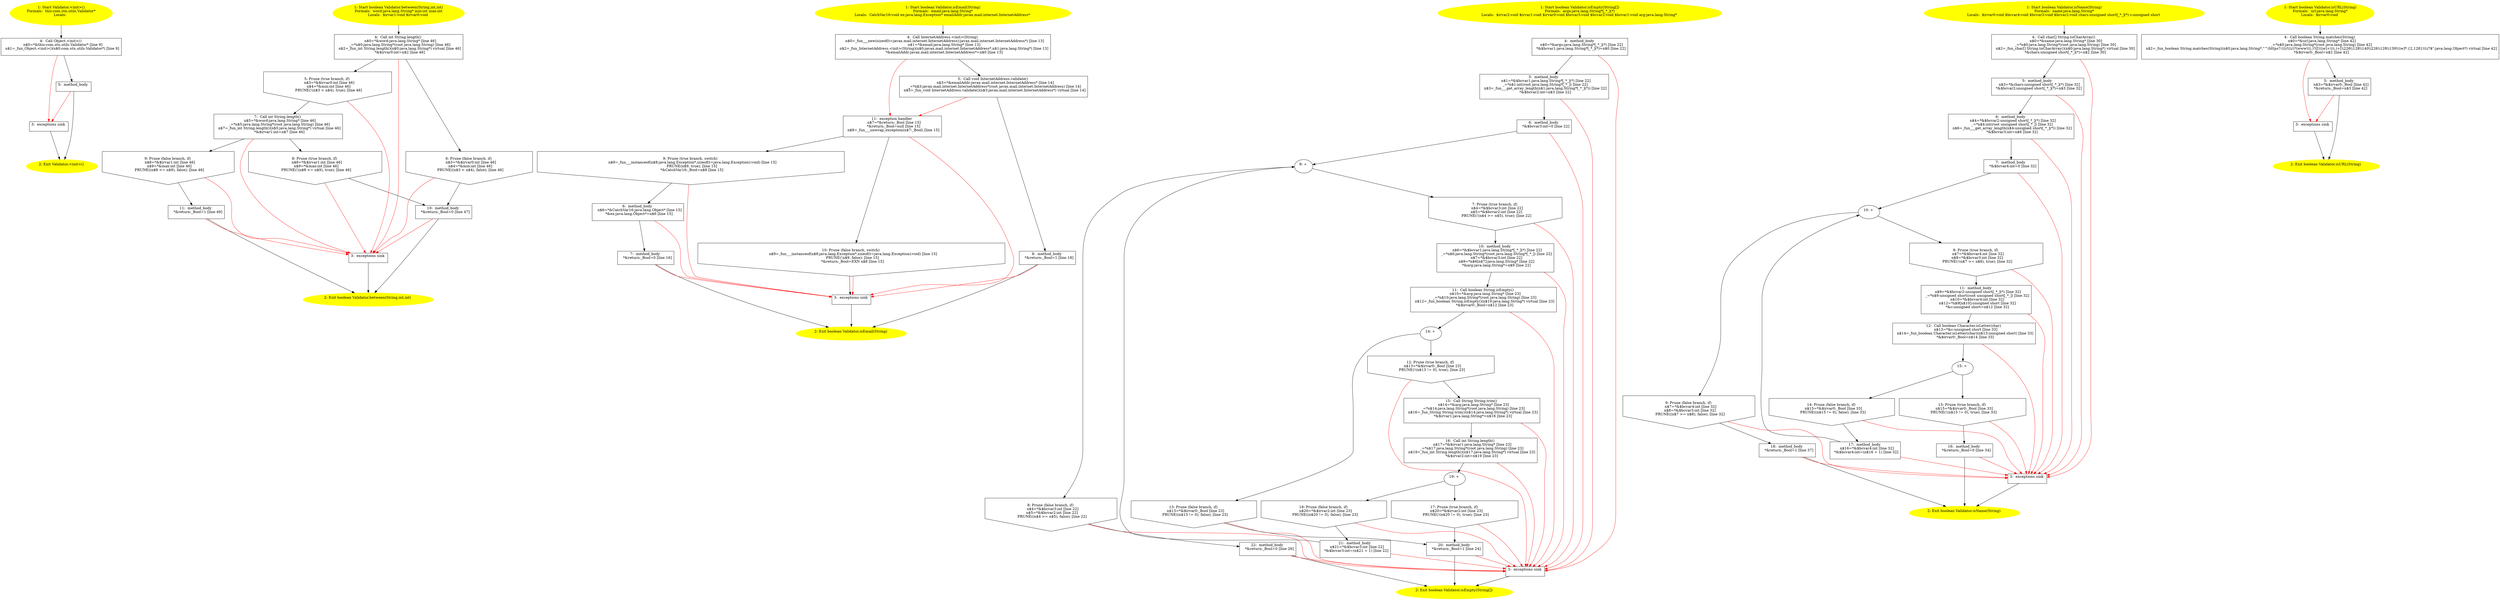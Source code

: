 /* @generated */
digraph cfg {
"com.stn.utils.Validator.<init>().27e854e078119e9faf9849443d98a945_1" [label="1: Start Validator.<init>()\nFormals:  this:com.stn.utils.Validator*\nLocals:  \n  " color=yellow style=filled]
	

	 "com.stn.utils.Validator.<init>().27e854e078119e9faf9849443d98a945_1" -> "com.stn.utils.Validator.<init>().27e854e078119e9faf9849443d98a945_4" ;
"com.stn.utils.Validator.<init>().27e854e078119e9faf9849443d98a945_2" [label="2: Exit Validator.<init>() \n  " color=yellow style=filled]
	

"com.stn.utils.Validator.<init>().27e854e078119e9faf9849443d98a945_3" [label="3:  exceptions sink \n  " shape="box"]
	

	 "com.stn.utils.Validator.<init>().27e854e078119e9faf9849443d98a945_3" -> "com.stn.utils.Validator.<init>().27e854e078119e9faf9849443d98a945_2" ;
"com.stn.utils.Validator.<init>().27e854e078119e9faf9849443d98a945_4" [label="4:  Call Object.<init>() \n   n$0=*&this:com.stn.utils.Validator* [line 9]\n  n$1=_fun_Object.<init>()(n$0:com.stn.utils.Validator*) [line 9]\n " shape="box"]
	

	 "com.stn.utils.Validator.<init>().27e854e078119e9faf9849443d98a945_4" -> "com.stn.utils.Validator.<init>().27e854e078119e9faf9849443d98a945_5" ;
	 "com.stn.utils.Validator.<init>().27e854e078119e9faf9849443d98a945_4" -> "com.stn.utils.Validator.<init>().27e854e078119e9faf9849443d98a945_3" [color="red" ];
"com.stn.utils.Validator.<init>().27e854e078119e9faf9849443d98a945_5" [label="5:  method_body \n  " shape="box"]
	

	 "com.stn.utils.Validator.<init>().27e854e078119e9faf9849443d98a945_5" -> "com.stn.utils.Validator.<init>().27e854e078119e9faf9849443d98a945_2" ;
	 "com.stn.utils.Validator.<init>().27e854e078119e9faf9849443d98a945_5" -> "com.stn.utils.Validator.<init>().27e854e078119e9faf9849443d98a945_3" [color="red" ];
"com.stn.utils.Validator.between(java.lang.String,int,int):boolean.bc200c801f07bac495c115a3672bd9c1_1" [label="1: Start boolean Validator.between(String,int,int)\nFormals:  word:java.lang.String* min:int max:int\nLocals:  $irvar1:void $irvar0:void \n  " color=yellow style=filled]
	

	 "com.stn.utils.Validator.between(java.lang.String,int,int):boolean.bc200c801f07bac495c115a3672bd9c1_1" -> "com.stn.utils.Validator.between(java.lang.String,int,int):boolean.bc200c801f07bac495c115a3672bd9c1_4" ;
"com.stn.utils.Validator.between(java.lang.String,int,int):boolean.bc200c801f07bac495c115a3672bd9c1_2" [label="2: Exit boolean Validator.between(String,int,int) \n  " color=yellow style=filled]
	

"com.stn.utils.Validator.between(java.lang.String,int,int):boolean.bc200c801f07bac495c115a3672bd9c1_3" [label="3:  exceptions sink \n  " shape="box"]
	

	 "com.stn.utils.Validator.between(java.lang.String,int,int):boolean.bc200c801f07bac495c115a3672bd9c1_3" -> "com.stn.utils.Validator.between(java.lang.String,int,int):boolean.bc200c801f07bac495c115a3672bd9c1_2" ;
"com.stn.utils.Validator.between(java.lang.String,int,int):boolean.bc200c801f07bac495c115a3672bd9c1_4" [label="4:  Call int String.length() \n   n$0=*&word:java.lang.String* [line 46]\n  _=*n$0:java.lang.String*(root java.lang.String) [line 46]\n  n$2=_fun_int String.length()(n$0:java.lang.String*) virtual [line 46]\n  *&$irvar0:int=n$2 [line 46]\n " shape="box"]
	

	 "com.stn.utils.Validator.between(java.lang.String,int,int):boolean.bc200c801f07bac495c115a3672bd9c1_4" -> "com.stn.utils.Validator.between(java.lang.String,int,int):boolean.bc200c801f07bac495c115a3672bd9c1_5" ;
	 "com.stn.utils.Validator.between(java.lang.String,int,int):boolean.bc200c801f07bac495c115a3672bd9c1_4" -> "com.stn.utils.Validator.between(java.lang.String,int,int):boolean.bc200c801f07bac495c115a3672bd9c1_6" ;
	 "com.stn.utils.Validator.between(java.lang.String,int,int):boolean.bc200c801f07bac495c115a3672bd9c1_4" -> "com.stn.utils.Validator.between(java.lang.String,int,int):boolean.bc200c801f07bac495c115a3672bd9c1_3" [color="red" ];
"com.stn.utils.Validator.between(java.lang.String,int,int):boolean.bc200c801f07bac495c115a3672bd9c1_5" [label="5: Prune (true branch, if) \n   n$3=*&$irvar0:int [line 46]\n  n$4=*&min:int [line 46]\n  PRUNE(!(n$3 < n$4), true); [line 46]\n " shape="invhouse"]
	

	 "com.stn.utils.Validator.between(java.lang.String,int,int):boolean.bc200c801f07bac495c115a3672bd9c1_5" -> "com.stn.utils.Validator.between(java.lang.String,int,int):boolean.bc200c801f07bac495c115a3672bd9c1_7" ;
	 "com.stn.utils.Validator.between(java.lang.String,int,int):boolean.bc200c801f07bac495c115a3672bd9c1_5" -> "com.stn.utils.Validator.between(java.lang.String,int,int):boolean.bc200c801f07bac495c115a3672bd9c1_3" [color="red" ];
"com.stn.utils.Validator.between(java.lang.String,int,int):boolean.bc200c801f07bac495c115a3672bd9c1_6" [label="6: Prune (false branch, if) \n   n$3=*&$irvar0:int [line 46]\n  n$4=*&min:int [line 46]\n  PRUNE((n$3 < n$4), false); [line 46]\n " shape="invhouse"]
	

	 "com.stn.utils.Validator.between(java.lang.String,int,int):boolean.bc200c801f07bac495c115a3672bd9c1_6" -> "com.stn.utils.Validator.between(java.lang.String,int,int):boolean.bc200c801f07bac495c115a3672bd9c1_10" ;
	 "com.stn.utils.Validator.between(java.lang.String,int,int):boolean.bc200c801f07bac495c115a3672bd9c1_6" -> "com.stn.utils.Validator.between(java.lang.String,int,int):boolean.bc200c801f07bac495c115a3672bd9c1_3" [color="red" ];
"com.stn.utils.Validator.between(java.lang.String,int,int):boolean.bc200c801f07bac495c115a3672bd9c1_7" [label="7:  Call int String.length() \n   n$5=*&word:java.lang.String* [line 46]\n  _=*n$5:java.lang.String*(root java.lang.String) [line 46]\n  n$7=_fun_int String.length()(n$5:java.lang.String*) virtual [line 46]\n  *&$irvar1:int=n$7 [line 46]\n " shape="box"]
	

	 "com.stn.utils.Validator.between(java.lang.String,int,int):boolean.bc200c801f07bac495c115a3672bd9c1_7" -> "com.stn.utils.Validator.between(java.lang.String,int,int):boolean.bc200c801f07bac495c115a3672bd9c1_8" ;
	 "com.stn.utils.Validator.between(java.lang.String,int,int):boolean.bc200c801f07bac495c115a3672bd9c1_7" -> "com.stn.utils.Validator.between(java.lang.String,int,int):boolean.bc200c801f07bac495c115a3672bd9c1_9" ;
	 "com.stn.utils.Validator.between(java.lang.String,int,int):boolean.bc200c801f07bac495c115a3672bd9c1_7" -> "com.stn.utils.Validator.between(java.lang.String,int,int):boolean.bc200c801f07bac495c115a3672bd9c1_3" [color="red" ];
"com.stn.utils.Validator.between(java.lang.String,int,int):boolean.bc200c801f07bac495c115a3672bd9c1_8" [label="8: Prune (true branch, if) \n   n$8=*&$irvar1:int [line 46]\n  n$9=*&max:int [line 46]\n  PRUNE(!(n$8 <= n$9), true); [line 46]\n " shape="invhouse"]
	

	 "com.stn.utils.Validator.between(java.lang.String,int,int):boolean.bc200c801f07bac495c115a3672bd9c1_8" -> "com.stn.utils.Validator.between(java.lang.String,int,int):boolean.bc200c801f07bac495c115a3672bd9c1_10" ;
	 "com.stn.utils.Validator.between(java.lang.String,int,int):boolean.bc200c801f07bac495c115a3672bd9c1_8" -> "com.stn.utils.Validator.between(java.lang.String,int,int):boolean.bc200c801f07bac495c115a3672bd9c1_3" [color="red" ];
"com.stn.utils.Validator.between(java.lang.String,int,int):boolean.bc200c801f07bac495c115a3672bd9c1_9" [label="9: Prune (false branch, if) \n   n$8=*&$irvar1:int [line 46]\n  n$9=*&max:int [line 46]\n  PRUNE((n$8 <= n$9), false); [line 46]\n " shape="invhouse"]
	

	 "com.stn.utils.Validator.between(java.lang.String,int,int):boolean.bc200c801f07bac495c115a3672bd9c1_9" -> "com.stn.utils.Validator.between(java.lang.String,int,int):boolean.bc200c801f07bac495c115a3672bd9c1_11" ;
	 "com.stn.utils.Validator.between(java.lang.String,int,int):boolean.bc200c801f07bac495c115a3672bd9c1_9" -> "com.stn.utils.Validator.between(java.lang.String,int,int):boolean.bc200c801f07bac495c115a3672bd9c1_3" [color="red" ];
"com.stn.utils.Validator.between(java.lang.String,int,int):boolean.bc200c801f07bac495c115a3672bd9c1_10" [label="10:  method_body \n   *&return:_Bool=0 [line 47]\n " shape="box"]
	

	 "com.stn.utils.Validator.between(java.lang.String,int,int):boolean.bc200c801f07bac495c115a3672bd9c1_10" -> "com.stn.utils.Validator.between(java.lang.String,int,int):boolean.bc200c801f07bac495c115a3672bd9c1_2" ;
	 "com.stn.utils.Validator.between(java.lang.String,int,int):boolean.bc200c801f07bac495c115a3672bd9c1_10" -> "com.stn.utils.Validator.between(java.lang.String,int,int):boolean.bc200c801f07bac495c115a3672bd9c1_3" [color="red" ];
"com.stn.utils.Validator.between(java.lang.String,int,int):boolean.bc200c801f07bac495c115a3672bd9c1_11" [label="11:  method_body \n   *&return:_Bool=1 [line 49]\n " shape="box"]
	

	 "com.stn.utils.Validator.between(java.lang.String,int,int):boolean.bc200c801f07bac495c115a3672bd9c1_11" -> "com.stn.utils.Validator.between(java.lang.String,int,int):boolean.bc200c801f07bac495c115a3672bd9c1_2" ;
	 "com.stn.utils.Validator.between(java.lang.String,int,int):boolean.bc200c801f07bac495c115a3672bd9c1_11" -> "com.stn.utils.Validator.between(java.lang.String,int,int):boolean.bc200c801f07bac495c115a3672bd9c1_3" [color="red" ];
"com.stn.utils.Validator.isEmail(java.lang.String):boolean.5e413e0e797186f84ef6c575bc715303_1" [label="1: Start boolean Validator.isEmail(String)\nFormals:  email:java.lang.String*\nLocals:  CatchVar16:void ex:java.lang.Exception* emailAddr:javax.mail.internet.InternetAddress* \n  " color=yellow style=filled]
	

	 "com.stn.utils.Validator.isEmail(java.lang.String):boolean.5e413e0e797186f84ef6c575bc715303_1" -> "com.stn.utils.Validator.isEmail(java.lang.String):boolean.5e413e0e797186f84ef6c575bc715303_4" ;
"com.stn.utils.Validator.isEmail(java.lang.String):boolean.5e413e0e797186f84ef6c575bc715303_2" [label="2: Exit boolean Validator.isEmail(String) \n  " color=yellow style=filled]
	

"com.stn.utils.Validator.isEmail(java.lang.String):boolean.5e413e0e797186f84ef6c575bc715303_3" [label="3:  exceptions sink \n  " shape="box"]
	

	 "com.stn.utils.Validator.isEmail(java.lang.String):boolean.5e413e0e797186f84ef6c575bc715303_3" -> "com.stn.utils.Validator.isEmail(java.lang.String):boolean.5e413e0e797186f84ef6c575bc715303_2" ;
"com.stn.utils.Validator.isEmail(java.lang.String):boolean.5e413e0e797186f84ef6c575bc715303_4" [label="4:  Call InternetAddress.<init>(String) \n   n$0=_fun___new(sizeof(t=javax.mail.internet.InternetAddress):javax.mail.internet.InternetAddress*) [line 13]\n  n$1=*&email:java.lang.String* [line 13]\n  n$2=_fun_InternetAddress.<init>(String)(n$0:javax.mail.internet.InternetAddress*,n$1:java.lang.String*) [line 13]\n  *&emailAddr:javax.mail.internet.InternetAddress*=n$0 [line 13]\n " shape="box"]
	

	 "com.stn.utils.Validator.isEmail(java.lang.String):boolean.5e413e0e797186f84ef6c575bc715303_4" -> "com.stn.utils.Validator.isEmail(java.lang.String):boolean.5e413e0e797186f84ef6c575bc715303_5" ;
	 "com.stn.utils.Validator.isEmail(java.lang.String):boolean.5e413e0e797186f84ef6c575bc715303_4" -> "com.stn.utils.Validator.isEmail(java.lang.String):boolean.5e413e0e797186f84ef6c575bc715303_11" [color="red" ];
"com.stn.utils.Validator.isEmail(java.lang.String):boolean.5e413e0e797186f84ef6c575bc715303_5" [label="5:  Call void InternetAddress.validate() \n   n$3=*&emailAddr:javax.mail.internet.InternetAddress* [line 14]\n  _=*n$3:javax.mail.internet.InternetAddress*(root javax.mail.internet.InternetAddress) [line 14]\n  n$5=_fun_void InternetAddress.validate()(n$3:javax.mail.internet.InternetAddress*) virtual [line 14]\n " shape="box"]
	

	 "com.stn.utils.Validator.isEmail(java.lang.String):boolean.5e413e0e797186f84ef6c575bc715303_5" -> "com.stn.utils.Validator.isEmail(java.lang.String):boolean.5e413e0e797186f84ef6c575bc715303_8" ;
	 "com.stn.utils.Validator.isEmail(java.lang.String):boolean.5e413e0e797186f84ef6c575bc715303_5" -> "com.stn.utils.Validator.isEmail(java.lang.String):boolean.5e413e0e797186f84ef6c575bc715303_11" [color="red" ];
"com.stn.utils.Validator.isEmail(java.lang.String):boolean.5e413e0e797186f84ef6c575bc715303_6" [label="6:  method_body \n   n$6=*&CatchVar16:java.lang.Object* [line 15]\n  *&ex:java.lang.Object*=n$6 [line 15]\n " shape="box"]
	

	 "com.stn.utils.Validator.isEmail(java.lang.String):boolean.5e413e0e797186f84ef6c575bc715303_6" -> "com.stn.utils.Validator.isEmail(java.lang.String):boolean.5e413e0e797186f84ef6c575bc715303_7" ;
	 "com.stn.utils.Validator.isEmail(java.lang.String):boolean.5e413e0e797186f84ef6c575bc715303_6" -> "com.stn.utils.Validator.isEmail(java.lang.String):boolean.5e413e0e797186f84ef6c575bc715303_3" [color="red" ];
"com.stn.utils.Validator.isEmail(java.lang.String):boolean.5e413e0e797186f84ef6c575bc715303_7" [label="7:  method_body \n   *&return:_Bool=0 [line 16]\n " shape="box"]
	

	 "com.stn.utils.Validator.isEmail(java.lang.String):boolean.5e413e0e797186f84ef6c575bc715303_7" -> "com.stn.utils.Validator.isEmail(java.lang.String):boolean.5e413e0e797186f84ef6c575bc715303_2" ;
	 "com.stn.utils.Validator.isEmail(java.lang.String):boolean.5e413e0e797186f84ef6c575bc715303_7" -> "com.stn.utils.Validator.isEmail(java.lang.String):boolean.5e413e0e797186f84ef6c575bc715303_3" [color="red" ];
"com.stn.utils.Validator.isEmail(java.lang.String):boolean.5e413e0e797186f84ef6c575bc715303_8" [label="8:  method_body \n   *&return:_Bool=1 [line 18]\n " shape="box"]
	

	 "com.stn.utils.Validator.isEmail(java.lang.String):boolean.5e413e0e797186f84ef6c575bc715303_8" -> "com.stn.utils.Validator.isEmail(java.lang.String):boolean.5e413e0e797186f84ef6c575bc715303_2" ;
	 "com.stn.utils.Validator.isEmail(java.lang.String):boolean.5e413e0e797186f84ef6c575bc715303_8" -> "com.stn.utils.Validator.isEmail(java.lang.String):boolean.5e413e0e797186f84ef6c575bc715303_3" [color="red" ];
"com.stn.utils.Validator.isEmail(java.lang.String):boolean.5e413e0e797186f84ef6c575bc715303_9" [label="9: Prune (true branch, switch) \n   n$9=_fun___instanceof(n$8:java.lang.Exception*,sizeof(t=java.lang.Exception):void) [line 15]\n  PRUNE(n$9, true); [line 15]\n  *&CatchVar16:_Bool=n$8 [line 15]\n " shape="invhouse"]
	

	 "com.stn.utils.Validator.isEmail(java.lang.String):boolean.5e413e0e797186f84ef6c575bc715303_9" -> "com.stn.utils.Validator.isEmail(java.lang.String):boolean.5e413e0e797186f84ef6c575bc715303_6" ;
	 "com.stn.utils.Validator.isEmail(java.lang.String):boolean.5e413e0e797186f84ef6c575bc715303_9" -> "com.stn.utils.Validator.isEmail(java.lang.String):boolean.5e413e0e797186f84ef6c575bc715303_3" [color="red" ];
"com.stn.utils.Validator.isEmail(java.lang.String):boolean.5e413e0e797186f84ef6c575bc715303_10" [label="10: Prune (false branch, switch) \n   n$9=_fun___instanceof(n$8:java.lang.Exception*,sizeof(t=java.lang.Exception):void) [line 15]\n  PRUNE(!n$9, false); [line 15]\n  *&return:_Bool=EXN n$8 [line 15]\n " shape="invhouse"]
	

	 "com.stn.utils.Validator.isEmail(java.lang.String):boolean.5e413e0e797186f84ef6c575bc715303_10" -> "com.stn.utils.Validator.isEmail(java.lang.String):boolean.5e413e0e797186f84ef6c575bc715303_3" ;
	 "com.stn.utils.Validator.isEmail(java.lang.String):boolean.5e413e0e797186f84ef6c575bc715303_10" -> "com.stn.utils.Validator.isEmail(java.lang.String):boolean.5e413e0e797186f84ef6c575bc715303_3" [color="red" ];
"com.stn.utils.Validator.isEmail(java.lang.String):boolean.5e413e0e797186f84ef6c575bc715303_11" [label="11:  exception handler \n   n$7=*&return:_Bool [line 15]\n  *&return:_Bool=null [line 15]\n  n$8=_fun___unwrap_exception(n$7:_Bool) [line 15]\n " shape="box"]
	

	 "com.stn.utils.Validator.isEmail(java.lang.String):boolean.5e413e0e797186f84ef6c575bc715303_11" -> "com.stn.utils.Validator.isEmail(java.lang.String):boolean.5e413e0e797186f84ef6c575bc715303_9" ;
	 "com.stn.utils.Validator.isEmail(java.lang.String):boolean.5e413e0e797186f84ef6c575bc715303_11" -> "com.stn.utils.Validator.isEmail(java.lang.String):boolean.5e413e0e797186f84ef6c575bc715303_10" ;
	 "com.stn.utils.Validator.isEmail(java.lang.String):boolean.5e413e0e797186f84ef6c575bc715303_11" -> "com.stn.utils.Validator.isEmail(java.lang.String):boolean.5e413e0e797186f84ef6c575bc715303_3" [color="red" ];
"com.stn.utils.Validator.isEmpty(java.lang.String[]):boolean.a28d2968b4cb7c1f440223df98a913c8_1" [label="1: Start boolean Validator.isEmpty(String[])\nFormals:  args:java.lang.String*[_*_](*)\nLocals:  $irvar2:void $irvar1:void $irvar0:void $bcvar3:void $bcvar2:void $bcvar1:void arg:java.lang.String* \n  " color=yellow style=filled]
	

	 "com.stn.utils.Validator.isEmpty(java.lang.String[]):boolean.a28d2968b4cb7c1f440223df98a913c8_1" -> "com.stn.utils.Validator.isEmpty(java.lang.String[]):boolean.a28d2968b4cb7c1f440223df98a913c8_4" ;
"com.stn.utils.Validator.isEmpty(java.lang.String[]):boolean.a28d2968b4cb7c1f440223df98a913c8_2" [label="2: Exit boolean Validator.isEmpty(String[]) \n  " color=yellow style=filled]
	

"com.stn.utils.Validator.isEmpty(java.lang.String[]):boolean.a28d2968b4cb7c1f440223df98a913c8_3" [label="3:  exceptions sink \n  " shape="box"]
	

	 "com.stn.utils.Validator.isEmpty(java.lang.String[]):boolean.a28d2968b4cb7c1f440223df98a913c8_3" -> "com.stn.utils.Validator.isEmpty(java.lang.String[]):boolean.a28d2968b4cb7c1f440223df98a913c8_2" ;
"com.stn.utils.Validator.isEmpty(java.lang.String[]):boolean.a28d2968b4cb7c1f440223df98a913c8_4" [label="4:  method_body \n   n$0=*&args:java.lang.String*[_*_](*) [line 22]\n  *&$bcvar1:java.lang.String*[_*_](*)=n$0 [line 22]\n " shape="box"]
	

	 "com.stn.utils.Validator.isEmpty(java.lang.String[]):boolean.a28d2968b4cb7c1f440223df98a913c8_4" -> "com.stn.utils.Validator.isEmpty(java.lang.String[]):boolean.a28d2968b4cb7c1f440223df98a913c8_5" ;
	 "com.stn.utils.Validator.isEmpty(java.lang.String[]):boolean.a28d2968b4cb7c1f440223df98a913c8_4" -> "com.stn.utils.Validator.isEmpty(java.lang.String[]):boolean.a28d2968b4cb7c1f440223df98a913c8_3" [color="red" ];
"com.stn.utils.Validator.isEmpty(java.lang.String[]):boolean.a28d2968b4cb7c1f440223df98a913c8_5" [label="5:  method_body \n   n$1=*&$bcvar1:java.lang.String*[_*_](*) [line 22]\n  _=*n$1:int(root java.lang.String*[_*_]) [line 22]\n  n$3=_fun___get_array_length(n$1:java.lang.String*[_*_](*)) [line 22]\n  *&$bcvar2:int=n$3 [line 22]\n " shape="box"]
	

	 "com.stn.utils.Validator.isEmpty(java.lang.String[]):boolean.a28d2968b4cb7c1f440223df98a913c8_5" -> "com.stn.utils.Validator.isEmpty(java.lang.String[]):boolean.a28d2968b4cb7c1f440223df98a913c8_6" ;
	 "com.stn.utils.Validator.isEmpty(java.lang.String[]):boolean.a28d2968b4cb7c1f440223df98a913c8_5" -> "com.stn.utils.Validator.isEmpty(java.lang.String[]):boolean.a28d2968b4cb7c1f440223df98a913c8_3" [color="red" ];
"com.stn.utils.Validator.isEmpty(java.lang.String[]):boolean.a28d2968b4cb7c1f440223df98a913c8_6" [label="6:  method_body \n   *&$bcvar3:int=0 [line 22]\n " shape="box"]
	

	 "com.stn.utils.Validator.isEmpty(java.lang.String[]):boolean.a28d2968b4cb7c1f440223df98a913c8_6" -> "com.stn.utils.Validator.isEmpty(java.lang.String[]):boolean.a28d2968b4cb7c1f440223df98a913c8_9" ;
	 "com.stn.utils.Validator.isEmpty(java.lang.String[]):boolean.a28d2968b4cb7c1f440223df98a913c8_6" -> "com.stn.utils.Validator.isEmpty(java.lang.String[]):boolean.a28d2968b4cb7c1f440223df98a913c8_3" [color="red" ];
"com.stn.utils.Validator.isEmpty(java.lang.String[]):boolean.a28d2968b4cb7c1f440223df98a913c8_7" [label="7: Prune (true branch, if) \n   n$4=*&$bcvar3:int [line 22]\n  n$5=*&$bcvar2:int [line 22]\n  PRUNE(!(n$4 >= n$5), true); [line 22]\n " shape="invhouse"]
	

	 "com.stn.utils.Validator.isEmpty(java.lang.String[]):boolean.a28d2968b4cb7c1f440223df98a913c8_7" -> "com.stn.utils.Validator.isEmpty(java.lang.String[]):boolean.a28d2968b4cb7c1f440223df98a913c8_10" ;
	 "com.stn.utils.Validator.isEmpty(java.lang.String[]):boolean.a28d2968b4cb7c1f440223df98a913c8_7" -> "com.stn.utils.Validator.isEmpty(java.lang.String[]):boolean.a28d2968b4cb7c1f440223df98a913c8_3" [color="red" ];
"com.stn.utils.Validator.isEmpty(java.lang.String[]):boolean.a28d2968b4cb7c1f440223df98a913c8_8" [label="8: Prune (false branch, if) \n   n$4=*&$bcvar3:int [line 22]\n  n$5=*&$bcvar2:int [line 22]\n  PRUNE((n$4 >= n$5), false); [line 22]\n " shape="invhouse"]
	

	 "com.stn.utils.Validator.isEmpty(java.lang.String[]):boolean.a28d2968b4cb7c1f440223df98a913c8_8" -> "com.stn.utils.Validator.isEmpty(java.lang.String[]):boolean.a28d2968b4cb7c1f440223df98a913c8_22" ;
	 "com.stn.utils.Validator.isEmpty(java.lang.String[]):boolean.a28d2968b4cb7c1f440223df98a913c8_8" -> "com.stn.utils.Validator.isEmpty(java.lang.String[]):boolean.a28d2968b4cb7c1f440223df98a913c8_3" [color="red" ];
"com.stn.utils.Validator.isEmpty(java.lang.String[]):boolean.a28d2968b4cb7c1f440223df98a913c8_9" [label="9: + \n  " ]
	

	 "com.stn.utils.Validator.isEmpty(java.lang.String[]):boolean.a28d2968b4cb7c1f440223df98a913c8_9" -> "com.stn.utils.Validator.isEmpty(java.lang.String[]):boolean.a28d2968b4cb7c1f440223df98a913c8_7" ;
	 "com.stn.utils.Validator.isEmpty(java.lang.String[]):boolean.a28d2968b4cb7c1f440223df98a913c8_9" -> "com.stn.utils.Validator.isEmpty(java.lang.String[]):boolean.a28d2968b4cb7c1f440223df98a913c8_8" ;
"com.stn.utils.Validator.isEmpty(java.lang.String[]):boolean.a28d2968b4cb7c1f440223df98a913c8_10" [label="10:  method_body \n   n$6=*&$bcvar1:java.lang.String*[_*_](*) [line 22]\n  _=*n$6:java.lang.String*(root java.lang.String*[_*_]) [line 22]\n  n$7=*&$bcvar3:int [line 22]\n  n$9=*n$6[n$7]:java.lang.String* [line 22]\n  *&arg:java.lang.String*=n$9 [line 22]\n " shape="box"]
	

	 "com.stn.utils.Validator.isEmpty(java.lang.String[]):boolean.a28d2968b4cb7c1f440223df98a913c8_10" -> "com.stn.utils.Validator.isEmpty(java.lang.String[]):boolean.a28d2968b4cb7c1f440223df98a913c8_11" ;
	 "com.stn.utils.Validator.isEmpty(java.lang.String[]):boolean.a28d2968b4cb7c1f440223df98a913c8_10" -> "com.stn.utils.Validator.isEmpty(java.lang.String[]):boolean.a28d2968b4cb7c1f440223df98a913c8_3" [color="red" ];
"com.stn.utils.Validator.isEmpty(java.lang.String[]):boolean.a28d2968b4cb7c1f440223df98a913c8_11" [label="11:  Call boolean String.isEmpty() \n   n$10=*&arg:java.lang.String* [line 23]\n  _=*n$10:java.lang.String*(root java.lang.String) [line 23]\n  n$12=_fun_boolean String.isEmpty()(n$10:java.lang.String*) virtual [line 23]\n  *&$irvar0:_Bool=n$12 [line 23]\n " shape="box"]
	

	 "com.stn.utils.Validator.isEmpty(java.lang.String[]):boolean.a28d2968b4cb7c1f440223df98a913c8_11" -> "com.stn.utils.Validator.isEmpty(java.lang.String[]):boolean.a28d2968b4cb7c1f440223df98a913c8_14" ;
	 "com.stn.utils.Validator.isEmpty(java.lang.String[]):boolean.a28d2968b4cb7c1f440223df98a913c8_11" -> "com.stn.utils.Validator.isEmpty(java.lang.String[]):boolean.a28d2968b4cb7c1f440223df98a913c8_3" [color="red" ];
"com.stn.utils.Validator.isEmpty(java.lang.String[]):boolean.a28d2968b4cb7c1f440223df98a913c8_12" [label="12: Prune (true branch, if) \n   n$13=*&$irvar0:_Bool [line 23]\n  PRUNE(!(n$13 != 0), true); [line 23]\n " shape="invhouse"]
	

	 "com.stn.utils.Validator.isEmpty(java.lang.String[]):boolean.a28d2968b4cb7c1f440223df98a913c8_12" -> "com.stn.utils.Validator.isEmpty(java.lang.String[]):boolean.a28d2968b4cb7c1f440223df98a913c8_15" ;
	 "com.stn.utils.Validator.isEmpty(java.lang.String[]):boolean.a28d2968b4cb7c1f440223df98a913c8_12" -> "com.stn.utils.Validator.isEmpty(java.lang.String[]):boolean.a28d2968b4cb7c1f440223df98a913c8_3" [color="red" ];
"com.stn.utils.Validator.isEmpty(java.lang.String[]):boolean.a28d2968b4cb7c1f440223df98a913c8_13" [label="13: Prune (false branch, if) \n   n$13=*&$irvar0:_Bool [line 23]\n  PRUNE((n$13 != 0), false); [line 23]\n " shape="invhouse"]
	

	 "com.stn.utils.Validator.isEmpty(java.lang.String[]):boolean.a28d2968b4cb7c1f440223df98a913c8_13" -> "com.stn.utils.Validator.isEmpty(java.lang.String[]):boolean.a28d2968b4cb7c1f440223df98a913c8_20" ;
	 "com.stn.utils.Validator.isEmpty(java.lang.String[]):boolean.a28d2968b4cb7c1f440223df98a913c8_13" -> "com.stn.utils.Validator.isEmpty(java.lang.String[]):boolean.a28d2968b4cb7c1f440223df98a913c8_3" [color="red" ];
"com.stn.utils.Validator.isEmpty(java.lang.String[]):boolean.a28d2968b4cb7c1f440223df98a913c8_14" [label="14: + \n  " ]
	

	 "com.stn.utils.Validator.isEmpty(java.lang.String[]):boolean.a28d2968b4cb7c1f440223df98a913c8_14" -> "com.stn.utils.Validator.isEmpty(java.lang.String[]):boolean.a28d2968b4cb7c1f440223df98a913c8_12" ;
	 "com.stn.utils.Validator.isEmpty(java.lang.String[]):boolean.a28d2968b4cb7c1f440223df98a913c8_14" -> "com.stn.utils.Validator.isEmpty(java.lang.String[]):boolean.a28d2968b4cb7c1f440223df98a913c8_13" ;
"com.stn.utils.Validator.isEmpty(java.lang.String[]):boolean.a28d2968b4cb7c1f440223df98a913c8_15" [label="15:  Call String String.trim() \n   n$14=*&arg:java.lang.String* [line 23]\n  _=*n$14:java.lang.String*(root java.lang.String) [line 23]\n  n$16=_fun_String String.trim()(n$14:java.lang.String*) virtual [line 23]\n  *&$irvar1:java.lang.String*=n$16 [line 23]\n " shape="box"]
	

	 "com.stn.utils.Validator.isEmpty(java.lang.String[]):boolean.a28d2968b4cb7c1f440223df98a913c8_15" -> "com.stn.utils.Validator.isEmpty(java.lang.String[]):boolean.a28d2968b4cb7c1f440223df98a913c8_16" ;
	 "com.stn.utils.Validator.isEmpty(java.lang.String[]):boolean.a28d2968b4cb7c1f440223df98a913c8_15" -> "com.stn.utils.Validator.isEmpty(java.lang.String[]):boolean.a28d2968b4cb7c1f440223df98a913c8_3" [color="red" ];
"com.stn.utils.Validator.isEmpty(java.lang.String[]):boolean.a28d2968b4cb7c1f440223df98a913c8_16" [label="16:  Call int String.length() \n   n$17=*&$irvar1:java.lang.String* [line 23]\n  _=*n$17:java.lang.String*(root java.lang.String) [line 23]\n  n$19=_fun_int String.length()(n$17:java.lang.String*) virtual [line 23]\n  *&$irvar2:int=n$19 [line 23]\n " shape="box"]
	

	 "com.stn.utils.Validator.isEmpty(java.lang.String[]):boolean.a28d2968b4cb7c1f440223df98a913c8_16" -> "com.stn.utils.Validator.isEmpty(java.lang.String[]):boolean.a28d2968b4cb7c1f440223df98a913c8_19" ;
	 "com.stn.utils.Validator.isEmpty(java.lang.String[]):boolean.a28d2968b4cb7c1f440223df98a913c8_16" -> "com.stn.utils.Validator.isEmpty(java.lang.String[]):boolean.a28d2968b4cb7c1f440223df98a913c8_3" [color="red" ];
"com.stn.utils.Validator.isEmpty(java.lang.String[]):boolean.a28d2968b4cb7c1f440223df98a913c8_17" [label="17: Prune (true branch, if) \n   n$20=*&$irvar2:int [line 23]\n  PRUNE(!(n$20 != 0), true); [line 23]\n " shape="invhouse"]
	

	 "com.stn.utils.Validator.isEmpty(java.lang.String[]):boolean.a28d2968b4cb7c1f440223df98a913c8_17" -> "com.stn.utils.Validator.isEmpty(java.lang.String[]):boolean.a28d2968b4cb7c1f440223df98a913c8_20" ;
	 "com.stn.utils.Validator.isEmpty(java.lang.String[]):boolean.a28d2968b4cb7c1f440223df98a913c8_17" -> "com.stn.utils.Validator.isEmpty(java.lang.String[]):boolean.a28d2968b4cb7c1f440223df98a913c8_3" [color="red" ];
"com.stn.utils.Validator.isEmpty(java.lang.String[]):boolean.a28d2968b4cb7c1f440223df98a913c8_18" [label="18: Prune (false branch, if) \n   n$20=*&$irvar2:int [line 23]\n  PRUNE((n$20 != 0), false); [line 23]\n " shape="invhouse"]
	

	 "com.stn.utils.Validator.isEmpty(java.lang.String[]):boolean.a28d2968b4cb7c1f440223df98a913c8_18" -> "com.stn.utils.Validator.isEmpty(java.lang.String[]):boolean.a28d2968b4cb7c1f440223df98a913c8_21" ;
	 "com.stn.utils.Validator.isEmpty(java.lang.String[]):boolean.a28d2968b4cb7c1f440223df98a913c8_18" -> "com.stn.utils.Validator.isEmpty(java.lang.String[]):boolean.a28d2968b4cb7c1f440223df98a913c8_3" [color="red" ];
"com.stn.utils.Validator.isEmpty(java.lang.String[]):boolean.a28d2968b4cb7c1f440223df98a913c8_19" [label="19: + \n  " ]
	

	 "com.stn.utils.Validator.isEmpty(java.lang.String[]):boolean.a28d2968b4cb7c1f440223df98a913c8_19" -> "com.stn.utils.Validator.isEmpty(java.lang.String[]):boolean.a28d2968b4cb7c1f440223df98a913c8_17" ;
	 "com.stn.utils.Validator.isEmpty(java.lang.String[]):boolean.a28d2968b4cb7c1f440223df98a913c8_19" -> "com.stn.utils.Validator.isEmpty(java.lang.String[]):boolean.a28d2968b4cb7c1f440223df98a913c8_18" ;
"com.stn.utils.Validator.isEmpty(java.lang.String[]):boolean.a28d2968b4cb7c1f440223df98a913c8_20" [label="20:  method_body \n   *&return:_Bool=1 [line 24]\n " shape="box"]
	

	 "com.stn.utils.Validator.isEmpty(java.lang.String[]):boolean.a28d2968b4cb7c1f440223df98a913c8_20" -> "com.stn.utils.Validator.isEmpty(java.lang.String[]):boolean.a28d2968b4cb7c1f440223df98a913c8_2" ;
	 "com.stn.utils.Validator.isEmpty(java.lang.String[]):boolean.a28d2968b4cb7c1f440223df98a913c8_20" -> "com.stn.utils.Validator.isEmpty(java.lang.String[]):boolean.a28d2968b4cb7c1f440223df98a913c8_3" [color="red" ];
"com.stn.utils.Validator.isEmpty(java.lang.String[]):boolean.a28d2968b4cb7c1f440223df98a913c8_21" [label="21:  method_body \n   n$21=*&$bcvar3:int [line 22]\n  *&$bcvar3:int=(n$21 + 1) [line 22]\n " shape="box"]
	

	 "com.stn.utils.Validator.isEmpty(java.lang.String[]):boolean.a28d2968b4cb7c1f440223df98a913c8_21" -> "com.stn.utils.Validator.isEmpty(java.lang.String[]):boolean.a28d2968b4cb7c1f440223df98a913c8_9" ;
	 "com.stn.utils.Validator.isEmpty(java.lang.String[]):boolean.a28d2968b4cb7c1f440223df98a913c8_21" -> "com.stn.utils.Validator.isEmpty(java.lang.String[]):boolean.a28d2968b4cb7c1f440223df98a913c8_3" [color="red" ];
"com.stn.utils.Validator.isEmpty(java.lang.String[]):boolean.a28d2968b4cb7c1f440223df98a913c8_22" [label="22:  method_body \n   *&return:_Bool=0 [line 26]\n " shape="box"]
	

	 "com.stn.utils.Validator.isEmpty(java.lang.String[]):boolean.a28d2968b4cb7c1f440223df98a913c8_22" -> "com.stn.utils.Validator.isEmpty(java.lang.String[]):boolean.a28d2968b4cb7c1f440223df98a913c8_2" ;
	 "com.stn.utils.Validator.isEmpty(java.lang.String[]):boolean.a28d2968b4cb7c1f440223df98a913c8_22" -> "com.stn.utils.Validator.isEmpty(java.lang.String[]):boolean.a28d2968b4cb7c1f440223df98a913c8_3" [color="red" ];
"com.stn.utils.Validator.isName(java.lang.String):boolean.b06aabe3411447be966716216c4d218b_1" [label="1: Start boolean Validator.isName(String)\nFormals:  name:java.lang.String*\nLocals:  $irvar0:void $bcvar4:void $bcvar3:void $bcvar2:void chars:unsigned short[_*_](*) c:unsigned short \n  " color=yellow style=filled]
	

	 "com.stn.utils.Validator.isName(java.lang.String):boolean.b06aabe3411447be966716216c4d218b_1" -> "com.stn.utils.Validator.isName(java.lang.String):boolean.b06aabe3411447be966716216c4d218b_4" ;
"com.stn.utils.Validator.isName(java.lang.String):boolean.b06aabe3411447be966716216c4d218b_2" [label="2: Exit boolean Validator.isName(String) \n  " color=yellow style=filled]
	

"com.stn.utils.Validator.isName(java.lang.String):boolean.b06aabe3411447be966716216c4d218b_3" [label="3:  exceptions sink \n  " shape="box"]
	

	 "com.stn.utils.Validator.isName(java.lang.String):boolean.b06aabe3411447be966716216c4d218b_3" -> "com.stn.utils.Validator.isName(java.lang.String):boolean.b06aabe3411447be966716216c4d218b_2" ;
"com.stn.utils.Validator.isName(java.lang.String):boolean.b06aabe3411447be966716216c4d218b_4" [label="4:  Call char[] String.toCharArray() \n   n$0=*&name:java.lang.String* [line 30]\n  _=*n$0:java.lang.String*(root java.lang.String) [line 30]\n  n$2=_fun_char[] String.toCharArray()(n$0:java.lang.String*) virtual [line 30]\n  *&chars:unsigned short[_*_](*)=n$2 [line 30]\n " shape="box"]
	

	 "com.stn.utils.Validator.isName(java.lang.String):boolean.b06aabe3411447be966716216c4d218b_4" -> "com.stn.utils.Validator.isName(java.lang.String):boolean.b06aabe3411447be966716216c4d218b_5" ;
	 "com.stn.utils.Validator.isName(java.lang.String):boolean.b06aabe3411447be966716216c4d218b_4" -> "com.stn.utils.Validator.isName(java.lang.String):boolean.b06aabe3411447be966716216c4d218b_3" [color="red" ];
"com.stn.utils.Validator.isName(java.lang.String):boolean.b06aabe3411447be966716216c4d218b_5" [label="5:  method_body \n   n$3=*&chars:unsigned short[_*_](*) [line 32]\n  *&$bcvar2:unsigned short[_*_](*)=n$3 [line 32]\n " shape="box"]
	

	 "com.stn.utils.Validator.isName(java.lang.String):boolean.b06aabe3411447be966716216c4d218b_5" -> "com.stn.utils.Validator.isName(java.lang.String):boolean.b06aabe3411447be966716216c4d218b_6" ;
	 "com.stn.utils.Validator.isName(java.lang.String):boolean.b06aabe3411447be966716216c4d218b_5" -> "com.stn.utils.Validator.isName(java.lang.String):boolean.b06aabe3411447be966716216c4d218b_3" [color="red" ];
"com.stn.utils.Validator.isName(java.lang.String):boolean.b06aabe3411447be966716216c4d218b_6" [label="6:  method_body \n   n$4=*&$bcvar2:unsigned short[_*_](*) [line 32]\n  _=*n$4:int(root unsigned short[_*_]) [line 32]\n  n$6=_fun___get_array_length(n$4:unsigned short[_*_](*)) [line 32]\n  *&$bcvar3:int=n$6 [line 32]\n " shape="box"]
	

	 "com.stn.utils.Validator.isName(java.lang.String):boolean.b06aabe3411447be966716216c4d218b_6" -> "com.stn.utils.Validator.isName(java.lang.String):boolean.b06aabe3411447be966716216c4d218b_7" ;
	 "com.stn.utils.Validator.isName(java.lang.String):boolean.b06aabe3411447be966716216c4d218b_6" -> "com.stn.utils.Validator.isName(java.lang.String):boolean.b06aabe3411447be966716216c4d218b_3" [color="red" ];
"com.stn.utils.Validator.isName(java.lang.String):boolean.b06aabe3411447be966716216c4d218b_7" [label="7:  method_body \n   *&$bcvar4:int=0 [line 32]\n " shape="box"]
	

	 "com.stn.utils.Validator.isName(java.lang.String):boolean.b06aabe3411447be966716216c4d218b_7" -> "com.stn.utils.Validator.isName(java.lang.String):boolean.b06aabe3411447be966716216c4d218b_10" ;
	 "com.stn.utils.Validator.isName(java.lang.String):boolean.b06aabe3411447be966716216c4d218b_7" -> "com.stn.utils.Validator.isName(java.lang.String):boolean.b06aabe3411447be966716216c4d218b_3" [color="red" ];
"com.stn.utils.Validator.isName(java.lang.String):boolean.b06aabe3411447be966716216c4d218b_8" [label="8: Prune (true branch, if) \n   n$7=*&$bcvar4:int [line 32]\n  n$8=*&$bcvar3:int [line 32]\n  PRUNE(!(n$7 >= n$8), true); [line 32]\n " shape="invhouse"]
	

	 "com.stn.utils.Validator.isName(java.lang.String):boolean.b06aabe3411447be966716216c4d218b_8" -> "com.stn.utils.Validator.isName(java.lang.String):boolean.b06aabe3411447be966716216c4d218b_11" ;
	 "com.stn.utils.Validator.isName(java.lang.String):boolean.b06aabe3411447be966716216c4d218b_8" -> "com.stn.utils.Validator.isName(java.lang.String):boolean.b06aabe3411447be966716216c4d218b_3" [color="red" ];
"com.stn.utils.Validator.isName(java.lang.String):boolean.b06aabe3411447be966716216c4d218b_9" [label="9: Prune (false branch, if) \n   n$7=*&$bcvar4:int [line 32]\n  n$8=*&$bcvar3:int [line 32]\n  PRUNE((n$7 >= n$8), false); [line 32]\n " shape="invhouse"]
	

	 "com.stn.utils.Validator.isName(java.lang.String):boolean.b06aabe3411447be966716216c4d218b_9" -> "com.stn.utils.Validator.isName(java.lang.String):boolean.b06aabe3411447be966716216c4d218b_18" ;
	 "com.stn.utils.Validator.isName(java.lang.String):boolean.b06aabe3411447be966716216c4d218b_9" -> "com.stn.utils.Validator.isName(java.lang.String):boolean.b06aabe3411447be966716216c4d218b_3" [color="red" ];
"com.stn.utils.Validator.isName(java.lang.String):boolean.b06aabe3411447be966716216c4d218b_10" [label="10: + \n  " ]
	

	 "com.stn.utils.Validator.isName(java.lang.String):boolean.b06aabe3411447be966716216c4d218b_10" -> "com.stn.utils.Validator.isName(java.lang.String):boolean.b06aabe3411447be966716216c4d218b_8" ;
	 "com.stn.utils.Validator.isName(java.lang.String):boolean.b06aabe3411447be966716216c4d218b_10" -> "com.stn.utils.Validator.isName(java.lang.String):boolean.b06aabe3411447be966716216c4d218b_9" ;
"com.stn.utils.Validator.isName(java.lang.String):boolean.b06aabe3411447be966716216c4d218b_11" [label="11:  method_body \n   n$9=*&$bcvar2:unsigned short[_*_](*) [line 32]\n  _=*n$9:unsigned short(root unsigned short[_*_]) [line 32]\n  n$10=*&$bcvar4:int [line 32]\n  n$12=*n$9[n$10]:unsigned short [line 32]\n  *&c:unsigned short=n$12 [line 32]\n " shape="box"]
	

	 "com.stn.utils.Validator.isName(java.lang.String):boolean.b06aabe3411447be966716216c4d218b_11" -> "com.stn.utils.Validator.isName(java.lang.String):boolean.b06aabe3411447be966716216c4d218b_12" ;
	 "com.stn.utils.Validator.isName(java.lang.String):boolean.b06aabe3411447be966716216c4d218b_11" -> "com.stn.utils.Validator.isName(java.lang.String):boolean.b06aabe3411447be966716216c4d218b_3" [color="red" ];
"com.stn.utils.Validator.isName(java.lang.String):boolean.b06aabe3411447be966716216c4d218b_12" [label="12:  Call boolean Character.isLetter(char) \n   n$13=*&c:unsigned short [line 33]\n  n$14=_fun_boolean Character.isLetter(char)(n$13:unsigned short) [line 33]\n  *&$irvar0:_Bool=n$14 [line 33]\n " shape="box"]
	

	 "com.stn.utils.Validator.isName(java.lang.String):boolean.b06aabe3411447be966716216c4d218b_12" -> "com.stn.utils.Validator.isName(java.lang.String):boolean.b06aabe3411447be966716216c4d218b_15" ;
	 "com.stn.utils.Validator.isName(java.lang.String):boolean.b06aabe3411447be966716216c4d218b_12" -> "com.stn.utils.Validator.isName(java.lang.String):boolean.b06aabe3411447be966716216c4d218b_3" [color="red" ];
"com.stn.utils.Validator.isName(java.lang.String):boolean.b06aabe3411447be966716216c4d218b_13" [label="13: Prune (true branch, if) \n   n$15=*&$irvar0:_Bool [line 33]\n  PRUNE(!(n$15 != 0), true); [line 33]\n " shape="invhouse"]
	

	 "com.stn.utils.Validator.isName(java.lang.String):boolean.b06aabe3411447be966716216c4d218b_13" -> "com.stn.utils.Validator.isName(java.lang.String):boolean.b06aabe3411447be966716216c4d218b_16" ;
	 "com.stn.utils.Validator.isName(java.lang.String):boolean.b06aabe3411447be966716216c4d218b_13" -> "com.stn.utils.Validator.isName(java.lang.String):boolean.b06aabe3411447be966716216c4d218b_3" [color="red" ];
"com.stn.utils.Validator.isName(java.lang.String):boolean.b06aabe3411447be966716216c4d218b_14" [label="14: Prune (false branch, if) \n   n$15=*&$irvar0:_Bool [line 33]\n  PRUNE((n$15 != 0), false); [line 33]\n " shape="invhouse"]
	

	 "com.stn.utils.Validator.isName(java.lang.String):boolean.b06aabe3411447be966716216c4d218b_14" -> "com.stn.utils.Validator.isName(java.lang.String):boolean.b06aabe3411447be966716216c4d218b_17" ;
	 "com.stn.utils.Validator.isName(java.lang.String):boolean.b06aabe3411447be966716216c4d218b_14" -> "com.stn.utils.Validator.isName(java.lang.String):boolean.b06aabe3411447be966716216c4d218b_3" [color="red" ];
"com.stn.utils.Validator.isName(java.lang.String):boolean.b06aabe3411447be966716216c4d218b_15" [label="15: + \n  " ]
	

	 "com.stn.utils.Validator.isName(java.lang.String):boolean.b06aabe3411447be966716216c4d218b_15" -> "com.stn.utils.Validator.isName(java.lang.String):boolean.b06aabe3411447be966716216c4d218b_13" ;
	 "com.stn.utils.Validator.isName(java.lang.String):boolean.b06aabe3411447be966716216c4d218b_15" -> "com.stn.utils.Validator.isName(java.lang.String):boolean.b06aabe3411447be966716216c4d218b_14" ;
"com.stn.utils.Validator.isName(java.lang.String):boolean.b06aabe3411447be966716216c4d218b_16" [label="16:  method_body \n   *&return:_Bool=0 [line 34]\n " shape="box"]
	

	 "com.stn.utils.Validator.isName(java.lang.String):boolean.b06aabe3411447be966716216c4d218b_16" -> "com.stn.utils.Validator.isName(java.lang.String):boolean.b06aabe3411447be966716216c4d218b_2" ;
	 "com.stn.utils.Validator.isName(java.lang.String):boolean.b06aabe3411447be966716216c4d218b_16" -> "com.stn.utils.Validator.isName(java.lang.String):boolean.b06aabe3411447be966716216c4d218b_3" [color="red" ];
"com.stn.utils.Validator.isName(java.lang.String):boolean.b06aabe3411447be966716216c4d218b_17" [label="17:  method_body \n   n$16=*&$bcvar4:int [line 32]\n  *&$bcvar4:int=(n$16 + 1) [line 32]\n " shape="box"]
	

	 "com.stn.utils.Validator.isName(java.lang.String):boolean.b06aabe3411447be966716216c4d218b_17" -> "com.stn.utils.Validator.isName(java.lang.String):boolean.b06aabe3411447be966716216c4d218b_10" ;
	 "com.stn.utils.Validator.isName(java.lang.String):boolean.b06aabe3411447be966716216c4d218b_17" -> "com.stn.utils.Validator.isName(java.lang.String):boolean.b06aabe3411447be966716216c4d218b_3" [color="red" ];
"com.stn.utils.Validator.isName(java.lang.String):boolean.b06aabe3411447be966716216c4d218b_18" [label="18:  method_body \n   *&return:_Bool=1 [line 37]\n " shape="box"]
	

	 "com.stn.utils.Validator.isName(java.lang.String):boolean.b06aabe3411447be966716216c4d218b_18" -> "com.stn.utils.Validator.isName(java.lang.String):boolean.b06aabe3411447be966716216c4d218b_2" ;
	 "com.stn.utils.Validator.isName(java.lang.String):boolean.b06aabe3411447be966716216c4d218b_18" -> "com.stn.utils.Validator.isName(java.lang.String):boolean.b06aabe3411447be966716216c4d218b_3" [color="red" ];
"com.stn.utils.Validator.isURL(java.lang.String):boolean.710650eccaca66c134b339f210e00780_1" [label="1: Start boolean Validator.isURL(String)\nFormals:  url:java.lang.String*\nLocals:  $irvar0:void \n  " color=yellow style=filled]
	

	 "com.stn.utils.Validator.isURL(java.lang.String):boolean.710650eccaca66c134b339f210e00780_1" -> "com.stn.utils.Validator.isURL(java.lang.String):boolean.710650eccaca66c134b339f210e00780_4" ;
"com.stn.utils.Validator.isURL(java.lang.String):boolean.710650eccaca66c134b339f210e00780_2" [label="2: Exit boolean Validator.isURL(String) \n  " color=yellow style=filled]
	

"com.stn.utils.Validator.isURL(java.lang.String):boolean.710650eccaca66c134b339f210e00780_3" [label="3:  exceptions sink \n  " shape="box"]
	

	 "com.stn.utils.Validator.isURL(java.lang.String):boolean.710650eccaca66c134b339f210e00780_3" -> "com.stn.utils.Validator.isURL(java.lang.String):boolean.710650eccaca66c134b339f210e00780_2" ;
"com.stn.utils.Validator.isURL(java.lang.String):boolean.710650eccaca66c134b339f210e00780_4" [label="4:  Call boolean String.matches(String) \n   n$0=*&url:java.lang.String* [line 42]\n  _=*n$0:java.lang.String*(root java.lang.String) [line 42]\n  n$2=_fun_boolean String.matches(String)(n$0:java.lang.String*,\"^(https?:\\\\\\\\/\\\\\\\\/)?(www\\\\\\\\.)?([\\\\\\\\w]+\\\\\\\\.)+[\\\\226\\\\128\\\\140\\\\226\\\\128\\\\139\\\\\\\\w]*.{2,128}\\\\\\\\/?$\":java.lang.Object*) virtual [line 42]\n  *&$irvar0:_Bool=n$2 [line 42]\n " shape="box"]
	

	 "com.stn.utils.Validator.isURL(java.lang.String):boolean.710650eccaca66c134b339f210e00780_4" -> "com.stn.utils.Validator.isURL(java.lang.String):boolean.710650eccaca66c134b339f210e00780_5" ;
	 "com.stn.utils.Validator.isURL(java.lang.String):boolean.710650eccaca66c134b339f210e00780_4" -> "com.stn.utils.Validator.isURL(java.lang.String):boolean.710650eccaca66c134b339f210e00780_3" [color="red" ];
"com.stn.utils.Validator.isURL(java.lang.String):boolean.710650eccaca66c134b339f210e00780_5" [label="5:  method_body \n   n$3=*&$irvar0:_Bool [line 42]\n  *&return:_Bool=n$3 [line 42]\n " shape="box"]
	

	 "com.stn.utils.Validator.isURL(java.lang.String):boolean.710650eccaca66c134b339f210e00780_5" -> "com.stn.utils.Validator.isURL(java.lang.String):boolean.710650eccaca66c134b339f210e00780_2" ;
	 "com.stn.utils.Validator.isURL(java.lang.String):boolean.710650eccaca66c134b339f210e00780_5" -> "com.stn.utils.Validator.isURL(java.lang.String):boolean.710650eccaca66c134b339f210e00780_3" [color="red" ];
}
